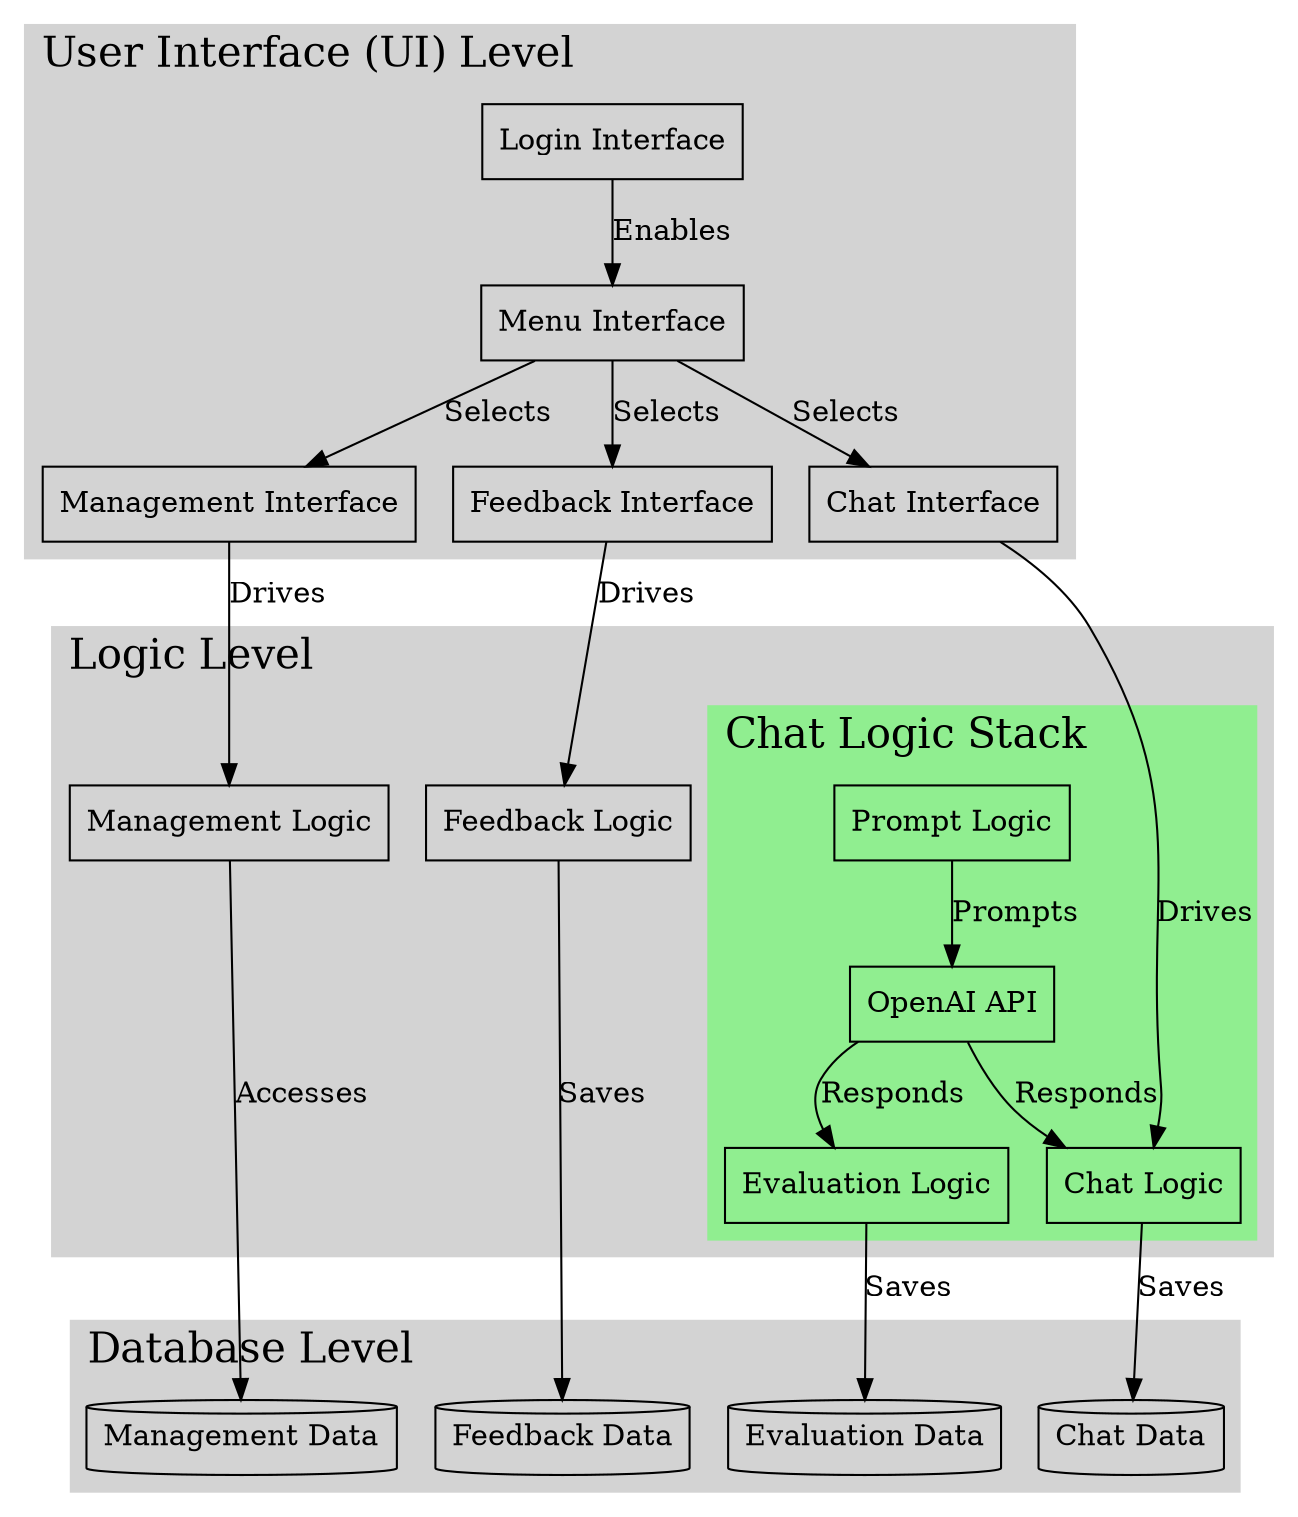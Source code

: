 digraph Architecture {
    rankdir = TB;  // Top to Bottom direction
    node [shape=rect];  // Rectangle shape for all nodes
	// Define nodes for each user type
//	subgraph cluster_users {
//		label = "Users";
//		style=filled;
//		color=lightgrey;
//		Admin [label="Admin"];
//		Teacher [label="Teacher"];
//		Student [label="Student"];
//	}

    // Define nodes for each level
    subgraph cluster_UI {
        label = "User Interface (UI) Level";
        labeljust=l;
        fontsize=20;
        style=filled;
        color=lightgrey;
        LoginInterface [label="Login Interface"];
        MenuInterface [label="Menu Interface"];
        ManagementInterface [label="Management Interface"];
        // ReviewFeedbackInterface [label="Review Feedback Interface"];
        FeedbackInterface [label="Feedback Interface"];
        ChatInterface [label="Chat Interface"];
    }

    subgraph cluster_Logic {
        label = "Logic Level";
        node [shape=rect];  // Rectangle shape for all nodes in this subgraph
        labeljust=l;
        fontsize=20;
        style=filled;
        color=lightgrey;
        OpenAIAPI [label="OpenAI API"];
        ManagementLogic [label="Management Logic"];
        //PromptLogic [label="Prompt Logic"];
        //ChatLogic [label="Chat Logic"];

        FeedbackLogic [label="Feedback Logic"];
        subgraph cluster_chatlogic {
			label = "Chat Logic Stack";
			//labeljust=l;
			style=filled;
			color=lightgreen;
			//ModelPreparation [label="Model Preparation"];
			PromptLogic [label="Prompt Logic"];
			OpenAIAPI [label="OpenAI API"];
			ChatLogic [label="Chat Logic"];
			EvaluationLogic [label="Evaluation Logic"];
		}

    }

    subgraph cluster_DB {
    	node [shape=cylinder];  // Cylinder shape for all nodes in this subgraph
        label = "Database Level";
        labeljust=l;
        fontsize=20;
        style=filled;
        color=lightgrey;
        ManagementData [label="Management Data"];
        //ScenarioData [label="Scenario Data"];
        ChatData [label="Chat Data"];
        EvaluationData [label="Evaluation Data"];
        //UserData [label="User Data"];
        FeedbackData [label="Feedback Data"];
    }

    // Define relationships
    //Student -> LoginInterface [label="Accesses"];
    //Teacher -> LoginInterface [label="Accesses"];
    //Admin -> LoginInterface [label="Accesses"];
    LoginInterface -> {MenuInterface} [label="Enables"];
    MenuInterface -> {ManagementInterface FeedbackInterface ChatInterface} [label="Selects"];
    ManagementInterface -> {ManagementLogic} [label="Drives"];
    //ReviewFeedbackInterface -> {EvaluationLogic} [label="Drives"];
    OpenAIAPI -> EvaluationLogic [label="Responds"];
    ChatInterface -> ChatLogic [label="Drives"];
    FeedbackInterface -> FeedbackLogic [label="Drives"];
    // OpenAIAPI -> ModelPreparation [label="Queries"];
    PromptLogic -> OpenAIAPI [label="Prompts"];
    //OpenAIAPI -> PromptLogic [label="Responds"];
    OpenAIAPI -> ChatLogic [label="Responds"];

    //ModelPreparation -> ChatLogic [label="Prepares"];
    ManagementLogic -> {ManagementData} [label="Accesses"];
    ChatLogic -> {ChatData} [label="Saves"];
    FeedbackLogic -> {FeedbackData} [label="Saves"];
    EvaluationLogic -> {EvaluationData} [label="Saves"];
}
